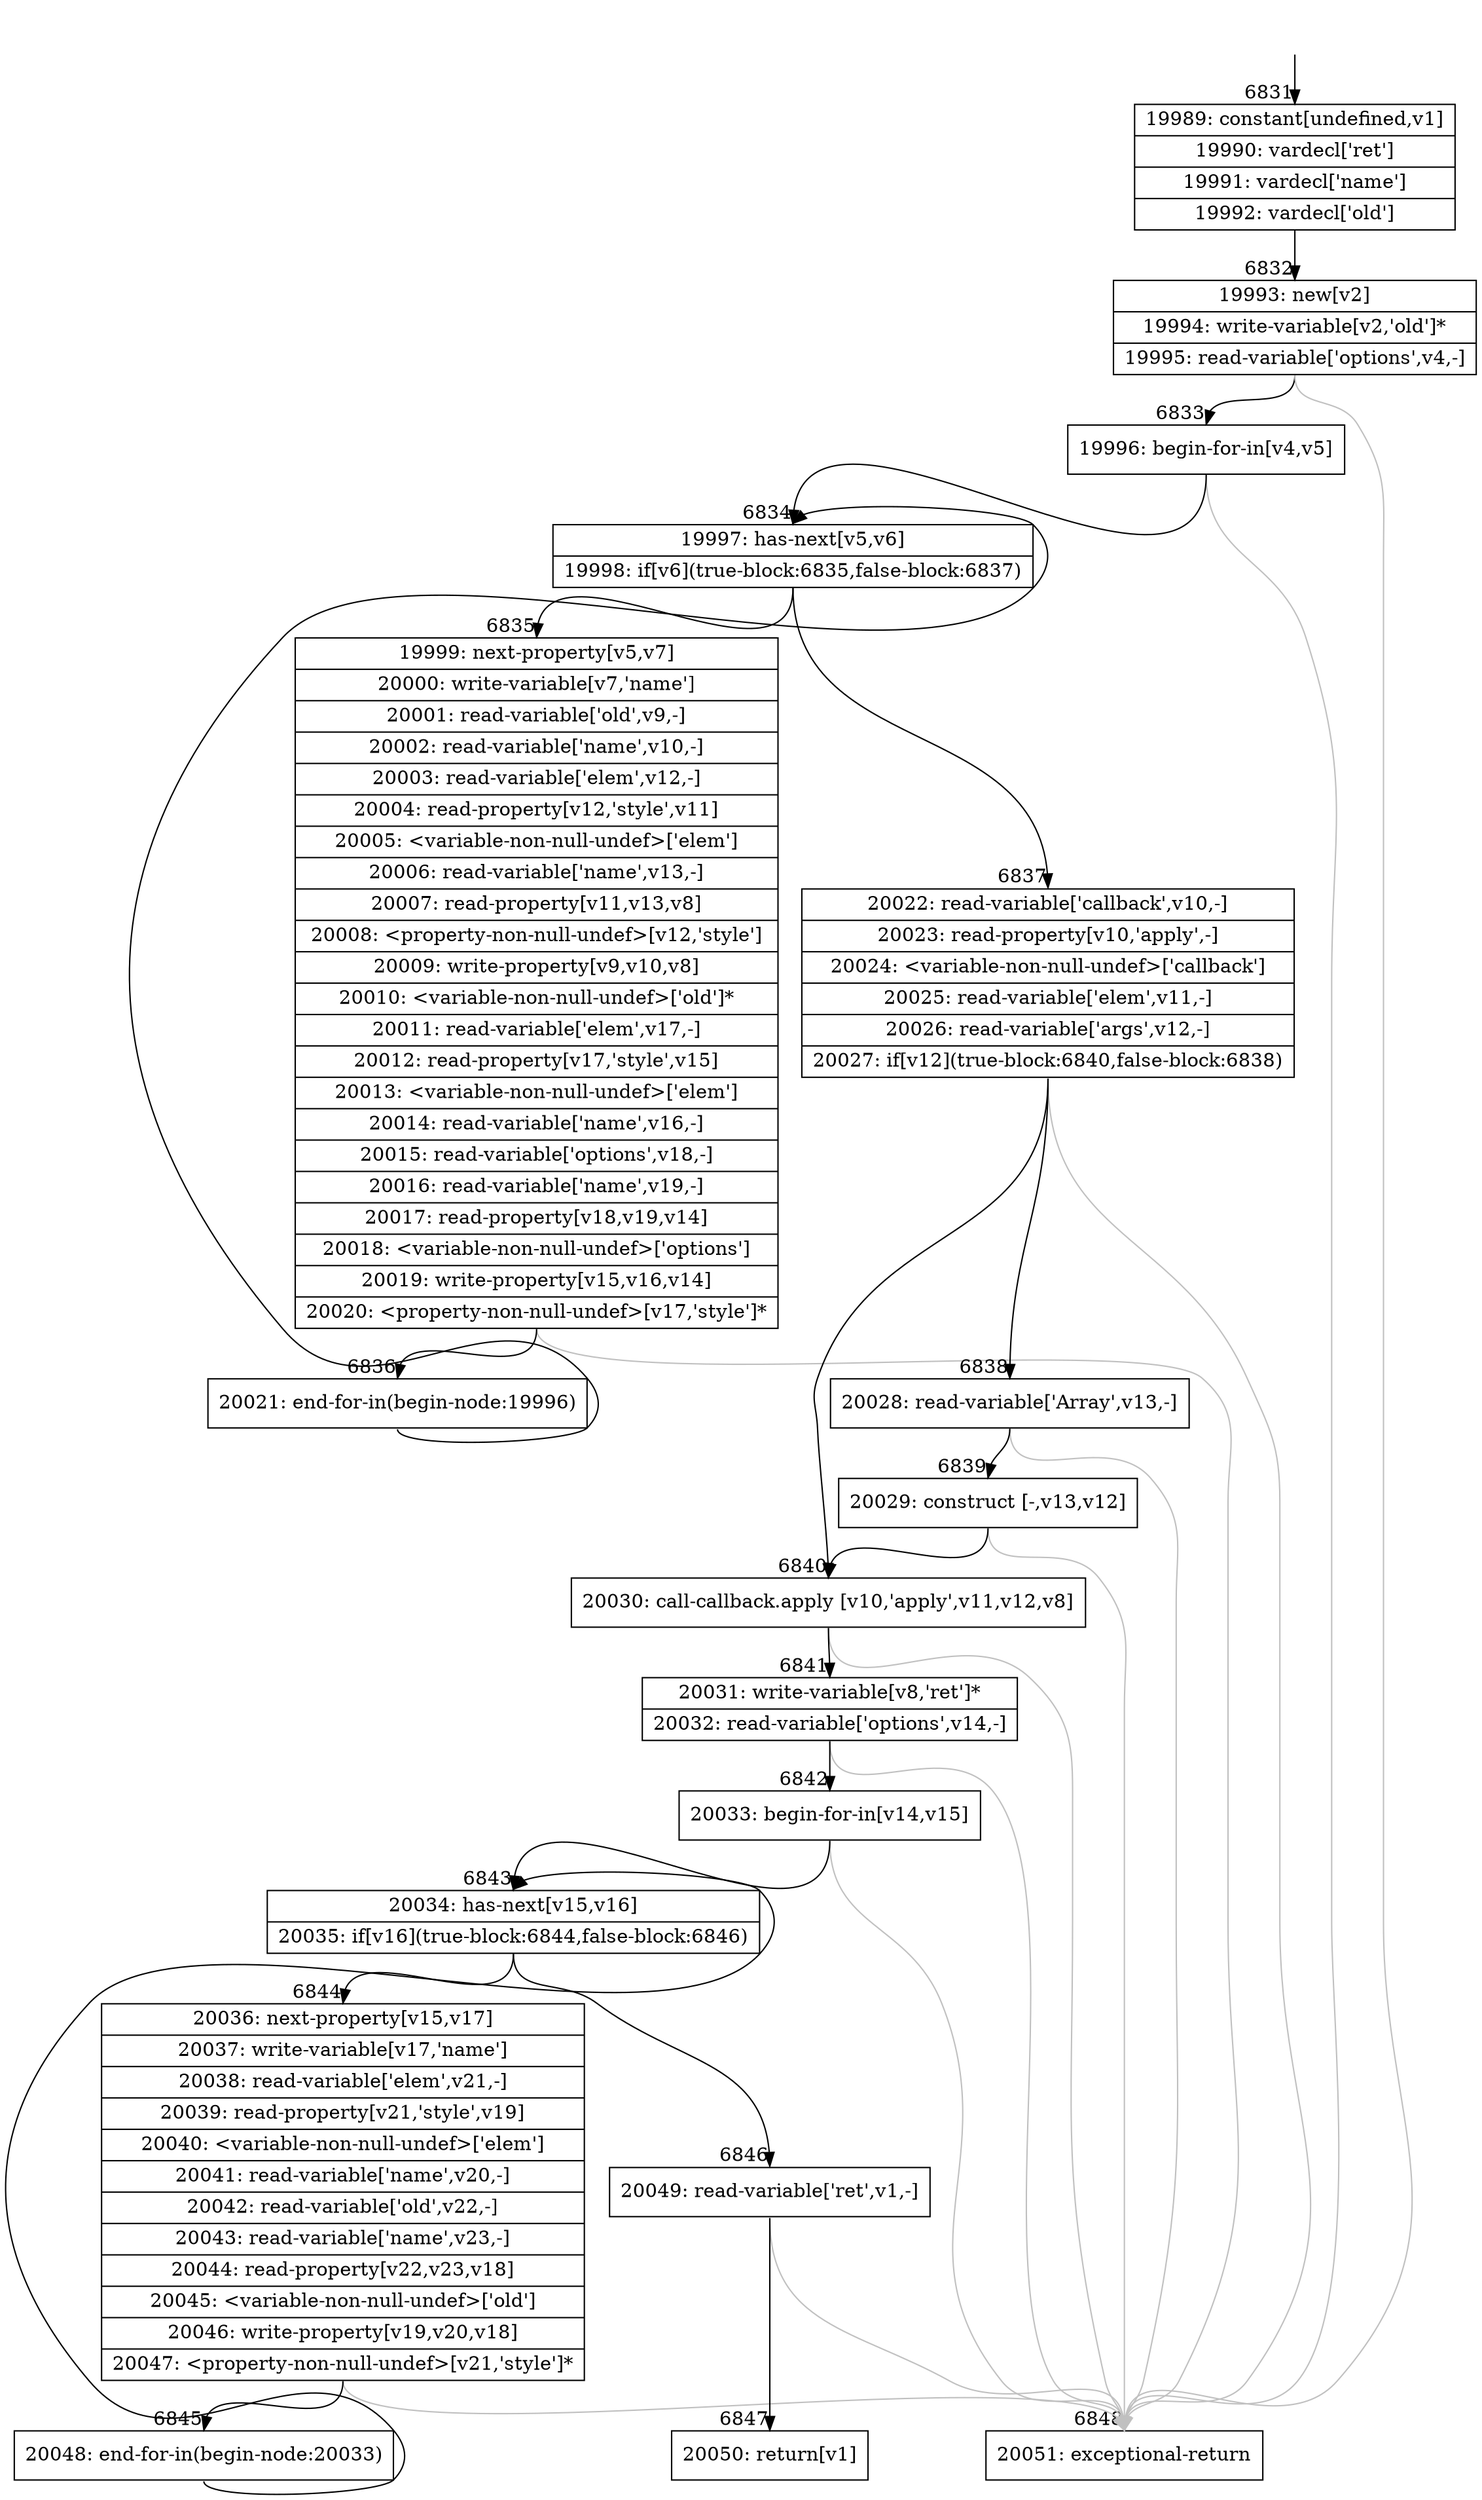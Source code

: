 digraph {
rankdir="TD"
BB_entry429[shape=none,label=""];
BB_entry429 -> BB6831 [tailport=s, headport=n, headlabel="    6831"]
BB6831 [shape=record label="{19989: constant[undefined,v1]|19990: vardecl['ret']|19991: vardecl['name']|19992: vardecl['old']}" ] 
BB6831 -> BB6832 [tailport=s, headport=n, headlabel="      6832"]
BB6832 [shape=record label="{19993: new[v2]|19994: write-variable[v2,'old']*|19995: read-variable['options',v4,-]}" ] 
BB6832 -> BB6833 [tailport=s, headport=n, headlabel="      6833"]
BB6832 -> BB6848 [tailport=s, headport=n, color=gray, headlabel="      6848"]
BB6833 [shape=record label="{19996: begin-for-in[v4,v5]}" ] 
BB6833 -> BB6834 [tailport=s, headport=n, headlabel="      6834"]
BB6833 -> BB6848 [tailport=s, headport=n, color=gray]
BB6834 [shape=record label="{19997: has-next[v5,v6]|19998: if[v6](true-block:6835,false-block:6837)}" ] 
BB6834 -> BB6835 [tailport=s, headport=n, headlabel="      6835"]
BB6834 -> BB6837 [tailport=s, headport=n, headlabel="      6837"]
BB6835 [shape=record label="{19999: next-property[v5,v7]|20000: write-variable[v7,'name']|20001: read-variable['old',v9,-]|20002: read-variable['name',v10,-]|20003: read-variable['elem',v12,-]|20004: read-property[v12,'style',v11]|20005: \<variable-non-null-undef\>['elem']|20006: read-variable['name',v13,-]|20007: read-property[v11,v13,v8]|20008: \<property-non-null-undef\>[v12,'style']|20009: write-property[v9,v10,v8]|20010: \<variable-non-null-undef\>['old']*|20011: read-variable['elem',v17,-]|20012: read-property[v17,'style',v15]|20013: \<variable-non-null-undef\>['elem']|20014: read-variable['name',v16,-]|20015: read-variable['options',v18,-]|20016: read-variable['name',v19,-]|20017: read-property[v18,v19,v14]|20018: \<variable-non-null-undef\>['options']|20019: write-property[v15,v16,v14]|20020: \<property-non-null-undef\>[v17,'style']*}" ] 
BB6835 -> BB6836 [tailport=s, headport=n, headlabel="      6836"]
BB6835 -> BB6848 [tailport=s, headport=n, color=gray]
BB6836 [shape=record label="{20021: end-for-in(begin-node:19996)}" ] 
BB6836 -> BB6834 [tailport=s, headport=n]
BB6837 [shape=record label="{20022: read-variable['callback',v10,-]|20023: read-property[v10,'apply',-]|20024: \<variable-non-null-undef\>['callback']|20025: read-variable['elem',v11,-]|20026: read-variable['args',v12,-]|20027: if[v12](true-block:6840,false-block:6838)}" ] 
BB6837 -> BB6840 [tailport=s, headport=n, headlabel="      6840"]
BB6837 -> BB6838 [tailport=s, headport=n, headlabel="      6838"]
BB6837 -> BB6848 [tailport=s, headport=n, color=gray]
BB6838 [shape=record label="{20028: read-variable['Array',v13,-]}" ] 
BB6838 -> BB6839 [tailport=s, headport=n, headlabel="      6839"]
BB6838 -> BB6848 [tailport=s, headport=n, color=gray]
BB6839 [shape=record label="{20029: construct [-,v13,v12]}" ] 
BB6839 -> BB6840 [tailport=s, headport=n]
BB6839 -> BB6848 [tailport=s, headport=n, color=gray]
BB6840 [shape=record label="{20030: call-callback.apply [v10,'apply',v11,v12,v8]}" ] 
BB6840 -> BB6841 [tailport=s, headport=n, headlabel="      6841"]
BB6840 -> BB6848 [tailport=s, headport=n, color=gray]
BB6841 [shape=record label="{20031: write-variable[v8,'ret']*|20032: read-variable['options',v14,-]}" ] 
BB6841 -> BB6842 [tailport=s, headport=n, headlabel="      6842"]
BB6841 -> BB6848 [tailport=s, headport=n, color=gray]
BB6842 [shape=record label="{20033: begin-for-in[v14,v15]}" ] 
BB6842 -> BB6843 [tailport=s, headport=n, headlabel="      6843"]
BB6842 -> BB6848 [tailport=s, headport=n, color=gray]
BB6843 [shape=record label="{20034: has-next[v15,v16]|20035: if[v16](true-block:6844,false-block:6846)}" ] 
BB6843 -> BB6844 [tailport=s, headport=n, headlabel="      6844"]
BB6843 -> BB6846 [tailport=s, headport=n, headlabel="      6846"]
BB6844 [shape=record label="{20036: next-property[v15,v17]|20037: write-variable[v17,'name']|20038: read-variable['elem',v21,-]|20039: read-property[v21,'style',v19]|20040: \<variable-non-null-undef\>['elem']|20041: read-variable['name',v20,-]|20042: read-variable['old',v22,-]|20043: read-variable['name',v23,-]|20044: read-property[v22,v23,v18]|20045: \<variable-non-null-undef\>['old']|20046: write-property[v19,v20,v18]|20047: \<property-non-null-undef\>[v21,'style']*}" ] 
BB6844 -> BB6845 [tailport=s, headport=n, headlabel="      6845"]
BB6844 -> BB6848 [tailport=s, headport=n, color=gray]
BB6845 [shape=record label="{20048: end-for-in(begin-node:20033)}" ] 
BB6845 -> BB6843 [tailport=s, headport=n]
BB6846 [shape=record label="{20049: read-variable['ret',v1,-]}" ] 
BB6846 -> BB6847 [tailport=s, headport=n, headlabel="      6847"]
BB6846 -> BB6848 [tailport=s, headport=n, color=gray]
BB6847 [shape=record label="{20050: return[v1]}" ] 
BB6848 [shape=record label="{20051: exceptional-return}" ] 
//#$~ 6918
}

